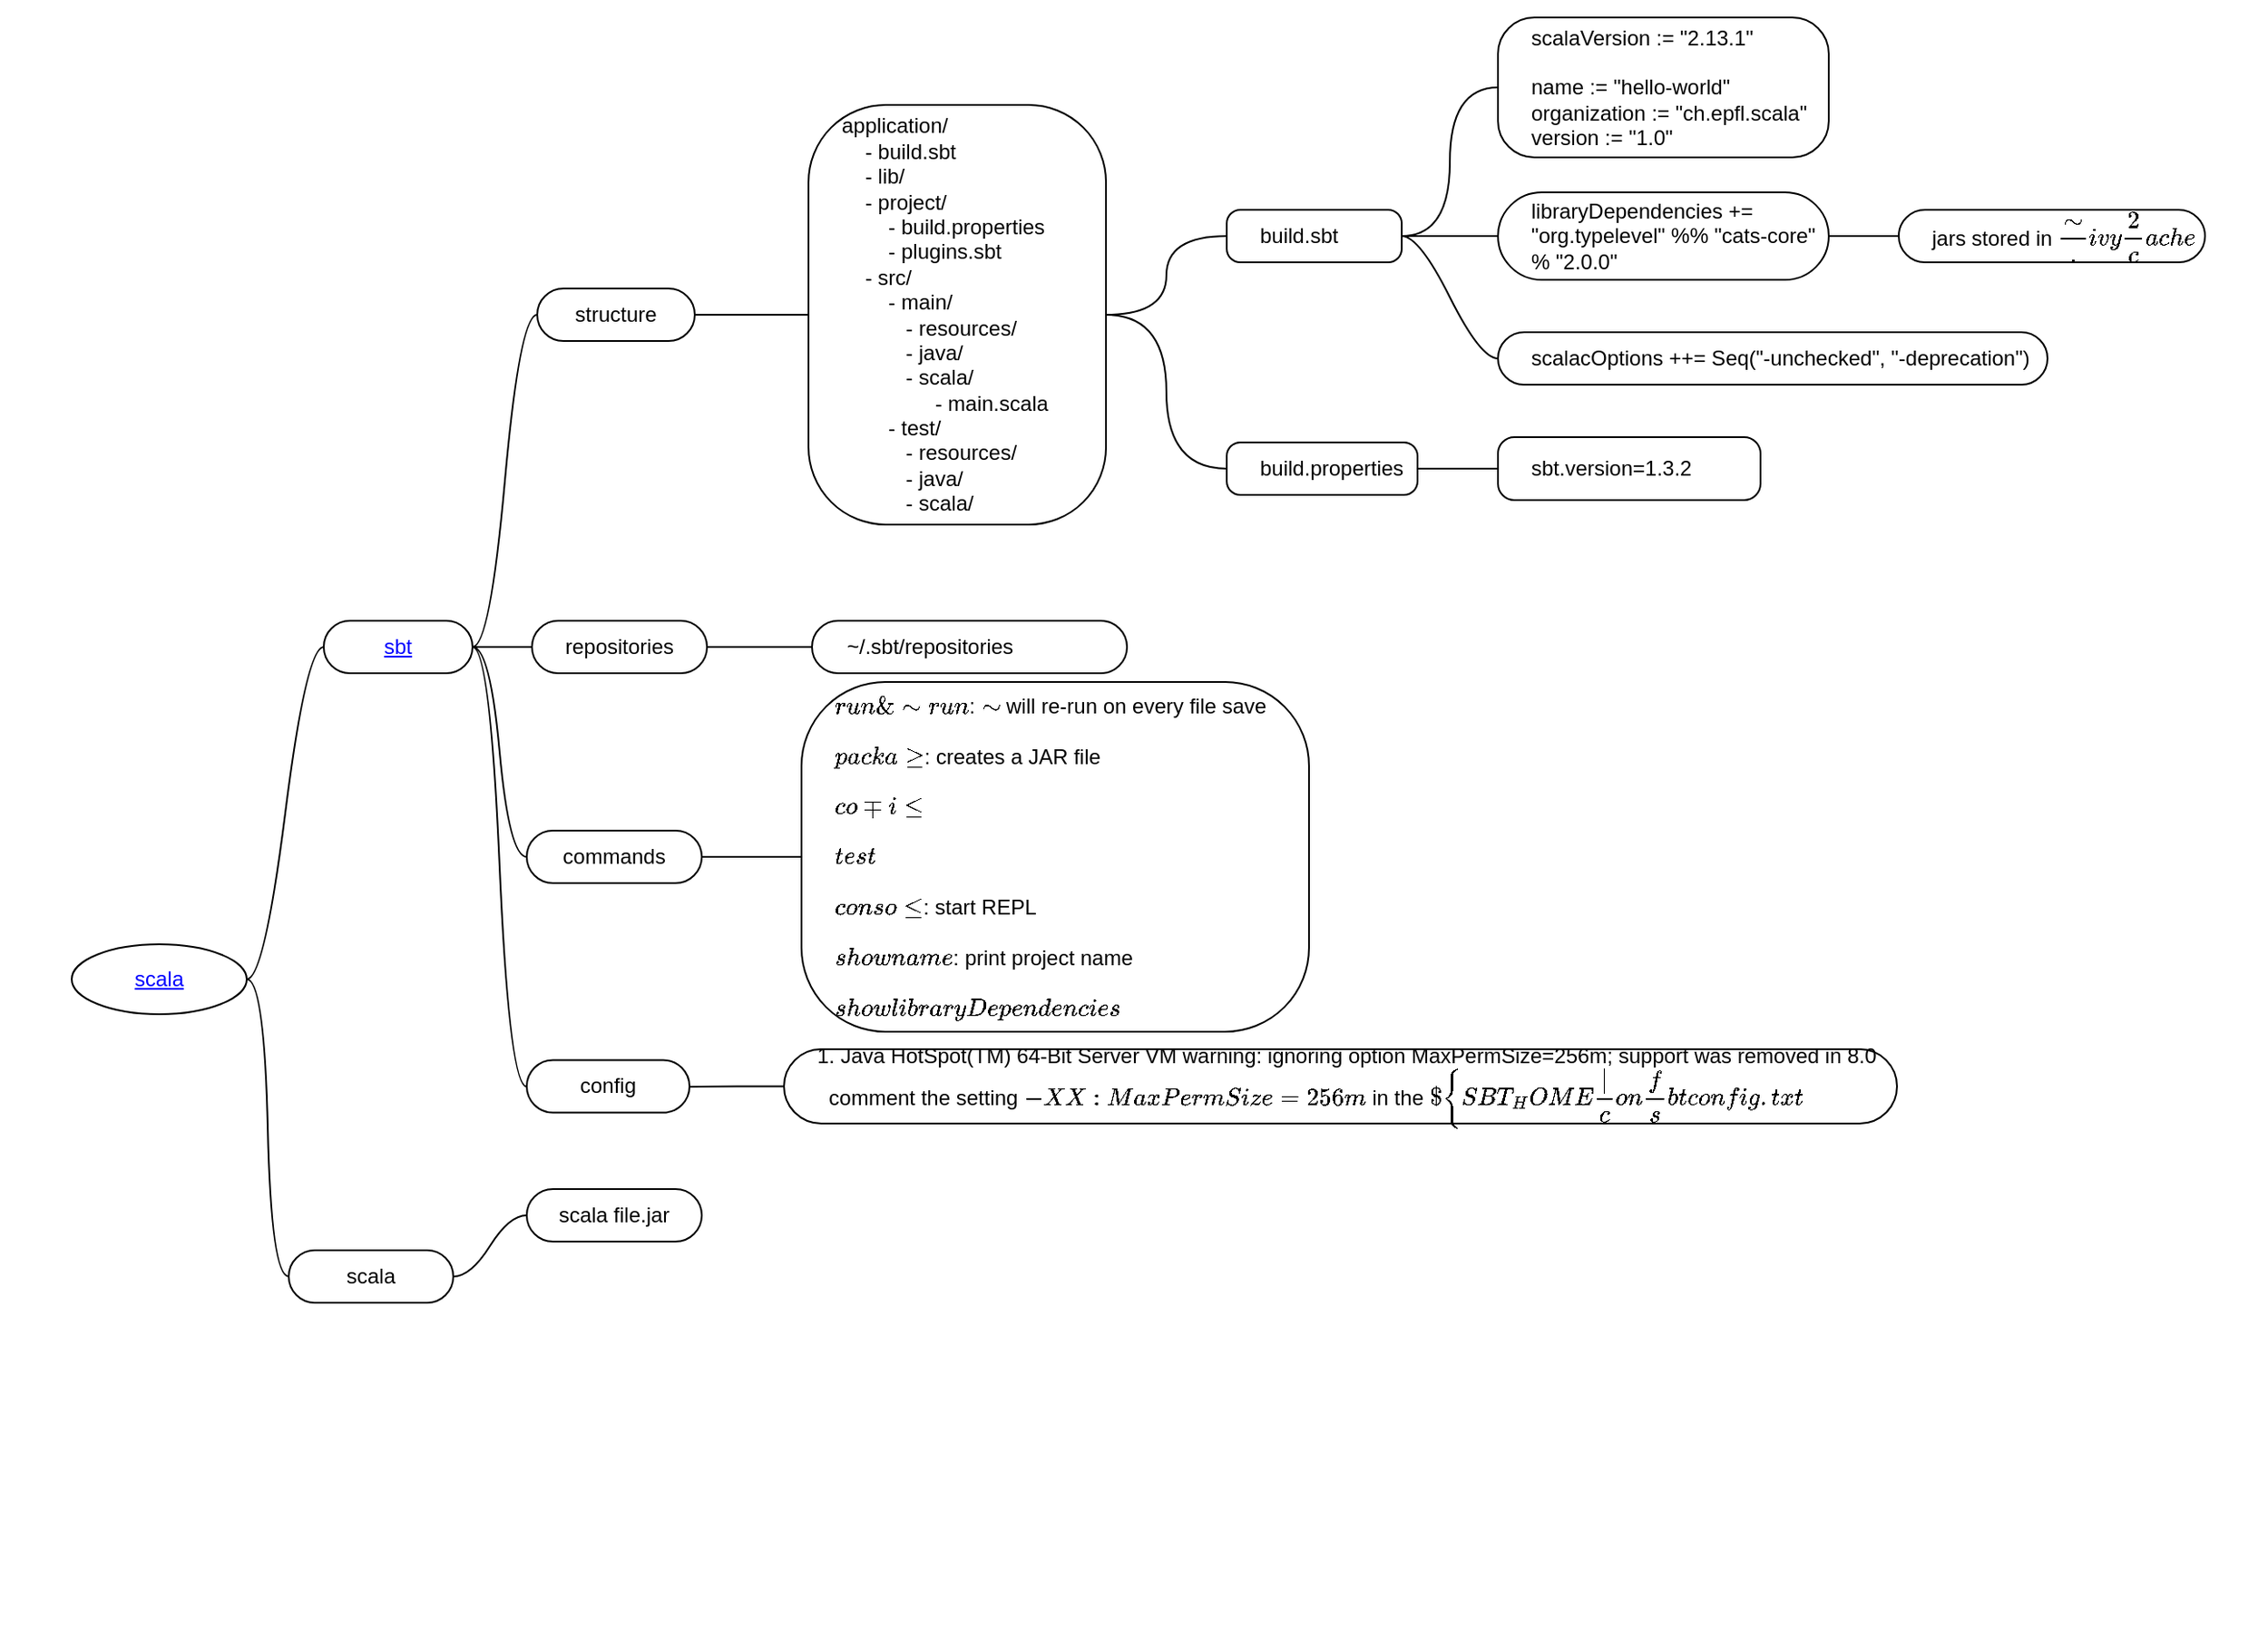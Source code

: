 <mxfile version="12.9.3" type="device" pages="3"><diagram id="EWGYTc7bqy6GZGGbjvN2" name="scala"><mxGraphModel dx="852" dy="3795" grid="1" gridSize="10" guides="1" tooltips="1" connect="1" arrows="1" fold="1" page="1" pageScale="1" pageWidth="2339" pageHeight="3300" math="0" shadow="0"><root><mxCell id="0"/><mxCell id="1" parent="0"/><mxCell id="EoFhbo3bPFA1JX9zwTyj-1" value="" style="swimlane;html=1;startSize=20;horizontal=1;containerType=tree;fillColor=none;strokeColor=none;spacingLeft=15;snapToPoint=1;fixDash=0;backgroundOutline=0;rounded=1;align=left;verticalAlign=middle;" parent="1" vertex="1"><mxGeometry x="40" y="-200" width="1295" height="930" as="geometry"><mxRectangle x="30" y="-120" width="50" height="40" as="alternateBounds"/></mxGeometry></mxCell><UserObject label="scala" link="https://www.scala-lang.org/" id="EoFhbo3bPFA1JX9zwTyj-6"><mxCell style="ellipse;whiteSpace=wrap;html=1;align=center;container=1;recursiveResize=0;treeFolding=1;treeMoving=1;snapToPoint=1;fixDash=0;backgroundOutline=0;fontStyle=4;fontColor=#0000FF;" parent="EoFhbo3bPFA1JX9zwTyj-1" vertex="1"><mxGeometry x="41" y="540" width="100" height="40" as="geometry"/></mxCell></UserObject><mxCell id="EoFhbo3bPFA1JX9zwTyj-15" value="" style="edgeStyle=entityRelationEdgeStyle;startArrow=none;endArrow=none;segment=10;curved=1;snapToPoint=1;fixDash=0;backgroundOutline=0;exitX=1;exitY=0.5;exitDx=0;exitDy=0;" parent="EoFhbo3bPFA1JX9zwTyj-1" source="EoFhbo3bPFA1JX9zwTyj-6" target="EoFhbo3bPFA1JX9zwTyj-16" edge="1"><mxGeometry relative="1" as="geometry"><mxPoint x="121" y="570" as="sourcePoint"/></mxGeometry></mxCell><UserObject label="sbt" link="https://www.scala-sbt.org/1.x/docs/" id="EoFhbo3bPFA1JX9zwTyj-16"><mxCell style="whiteSpace=wrap;html=1;rounded=1;arcSize=50;align=center;verticalAlign=middle;container=1;recursiveResize=0;strokeWidth=1;autosize=1;spacing=4;treeFolding=1;treeMoving=1;snapToPoint=1;fixDash=0;backgroundOutline=0;fontStyle=4;fontColor=#0000FF;" parent="EoFhbo3bPFA1JX9zwTyj-1" vertex="1"><mxGeometry x="185" y="355" width="85" height="30" as="geometry"/></mxCell></UserObject><mxCell id="HXkj4zqK0N98TBbHZSJ0-14" value="" style="edgeStyle=entityRelationEdgeStyle;startArrow=none;endArrow=none;segment=10;curved=1;snapToPoint=1;fixDash=0;backgroundOutline=0;" parent="EoFhbo3bPFA1JX9zwTyj-1" source="EoFhbo3bPFA1JX9zwTyj-16" target="HXkj4zqK0N98TBbHZSJ0-15" edge="1"><mxGeometry relative="1" as="geometry"><mxPoint x="334" y="310" as="sourcePoint"/></mxGeometry></mxCell><mxCell id="HXkj4zqK0N98TBbHZSJ0-15" value="repositories" style="whiteSpace=wrap;html=1;rounded=1;arcSize=50;align=center;verticalAlign=middle;container=1;recursiveResize=0;strokeWidth=1;autosize=1;spacing=4;treeFolding=1;treeMoving=1;snapToPoint=1;fixDash=0;backgroundOutline=0;" parent="EoFhbo3bPFA1JX9zwTyj-1" vertex="1"><mxGeometry x="304" y="355" width="100" height="30" as="geometry"/></mxCell><mxCell id="HXkj4zqK0N98TBbHZSJ0-16" value="" style="edgeStyle=entityRelationEdgeStyle;startArrow=none;endArrow=none;segment=10;curved=1;snapToPoint=1;fixDash=0;backgroundOutline=0;" parent="EoFhbo3bPFA1JX9zwTyj-1" source="HXkj4zqK0N98TBbHZSJ0-15" target="HXkj4zqK0N98TBbHZSJ0-17" edge="1"><mxGeometry relative="1" as="geometry"><mxPoint x="334" y="330" as="sourcePoint"/></mxGeometry></mxCell><mxCell id="HXkj4zqK0N98TBbHZSJ0-17" value="~/.sbt/repositories" style="whiteSpace=wrap;html=1;rounded=1;arcSize=50;align=left;verticalAlign=middle;container=1;recursiveResize=0;strokeWidth=1;autosize=1;spacing=4;treeFolding=1;treeMoving=1;spacingLeft=16;snapToPoint=1;fixDash=0;backgroundOutline=0;" parent="EoFhbo3bPFA1JX9zwTyj-1" vertex="1"><mxGeometry x="464" y="355" width="180" height="30" as="geometry"/></mxCell><mxCell id="HXkj4zqK0N98TBbHZSJ0-22" value="" style="edgeStyle=entityRelationEdgeStyle;startArrow=none;endArrow=none;segment=10;curved=1;snapToPoint=1;fixDash=0;backgroundOutline=0;exitX=1;exitY=0.5;exitDx=0;exitDy=0;" parent="EoFhbo3bPFA1JX9zwTyj-1" source="EoFhbo3bPFA1JX9zwTyj-6" target="HXkj4zqK0N98TBbHZSJ0-23" edge="1"><mxGeometry relative="1" as="geometry"><mxPoint x="131" y="565" as="sourcePoint"/></mxGeometry></mxCell><mxCell id="HXkj4zqK0N98TBbHZSJ0-23" value="scala" style="whiteSpace=wrap;html=1;rounded=1;arcSize=50;align=center;verticalAlign=middle;container=1;recursiveResize=0;strokeWidth=1;autosize=1;spacing=4;treeFolding=1;treeMoving=1;snapToPoint=1;fixDash=0;backgroundOutline=0;" parent="EoFhbo3bPFA1JX9zwTyj-1" vertex="1"><mxGeometry x="165" y="715" width="94" height="30" as="geometry"/></mxCell><mxCell id="HXkj4zqK0N98TBbHZSJ0-25" value="" style="edgeStyle=entityRelationEdgeStyle;startArrow=none;endArrow=none;segment=10;curved=1;snapToPoint=1;fixDash=0;backgroundOutline=0;" parent="EoFhbo3bPFA1JX9zwTyj-1" source="HXkj4zqK0N98TBbHZSJ0-23" target="HXkj4zqK0N98TBbHZSJ0-26" edge="1"><mxGeometry relative="1" as="geometry"><mxPoint x="145" y="515" as="sourcePoint"/></mxGeometry></mxCell><mxCell id="HXkj4zqK0N98TBbHZSJ0-26" value="scala file.jar" style="whiteSpace=wrap;html=1;rounded=1;arcSize=50;align=center;verticalAlign=middle;container=1;recursiveResize=0;strokeWidth=1;autosize=1;spacing=4;treeFolding=1;treeMoving=1;snapToPoint=1;fixDash=0;backgroundOutline=0;" parent="EoFhbo3bPFA1JX9zwTyj-1" vertex="1"><mxGeometry x="301" y="680" width="100" height="30" as="geometry"/></mxCell><mxCell id="HXkj4zqK0N98TBbHZSJ0-43" value="structure" style="whiteSpace=wrap;html=1;rounded=1;arcSize=50;align=center;verticalAlign=middle;container=1;recursiveResize=0;strokeWidth=1;autosize=1;spacing=4;treeFolding=1;treeMoving=1;snapToPoint=1;fixDash=0;backgroundOutline=0;" parent="EoFhbo3bPFA1JX9zwTyj-1" vertex="1"><mxGeometry x="307" y="165" width="90" height="30" as="geometry"/></mxCell><mxCell id="HXkj4zqK0N98TBbHZSJ0-42" value="" style="edgeStyle=entityRelationEdgeStyle;startArrow=none;endArrow=none;segment=10;curved=1;snapToPoint=1;fixDash=0;backgroundOutline=0;" parent="EoFhbo3bPFA1JX9zwTyj-1" source="EoFhbo3bPFA1JX9zwTyj-16" target="HXkj4zqK0N98TBbHZSJ0-43" edge="1"><mxGeometry relative="1" as="geometry"><mxPoint x="300" y="35" as="sourcePoint"/></mxGeometry></mxCell><mxCell id="HXkj4zqK0N98TBbHZSJ0-44" value="application/&lt;br&gt;&amp;nbsp; &amp;nbsp; - build.sbt&lt;br&gt;&amp;nbsp; &amp;nbsp; - lib/&lt;br&gt;&amp;nbsp; &amp;nbsp; - project/&lt;br&gt;&amp;nbsp; &amp;nbsp; &amp;nbsp; &amp;nbsp; - build.properties&lt;br&gt;&amp;nbsp; &amp;nbsp; &amp;nbsp; &amp;nbsp; - plugins.sbt&lt;br&gt;&amp;nbsp; &amp;nbsp; - src/&lt;br&gt;&amp;nbsp; &amp;nbsp; &amp;nbsp; &amp;nbsp; - main/&lt;br&gt;&amp;nbsp; &amp;nbsp; &amp;nbsp; &amp;nbsp; &amp;nbsp; &amp;nbsp;- resources/&lt;br&gt;&amp;nbsp; &amp;nbsp; &amp;nbsp; &amp;nbsp; &amp;nbsp; &amp;nbsp;- java/&lt;br&gt;&amp;nbsp; &amp;nbsp; &amp;nbsp; &amp;nbsp; &amp;nbsp; &amp;nbsp;- scala/&lt;br&gt;&amp;nbsp; &amp;nbsp; &amp;nbsp; &amp;nbsp; &amp;nbsp; &amp;nbsp; &amp;nbsp; &amp;nbsp; - main.scala&lt;br&gt;&amp;nbsp; &amp;nbsp; &amp;nbsp; &amp;nbsp; - test/&lt;br&gt;&amp;nbsp; &amp;nbsp; &amp;nbsp; &amp;nbsp; &amp;nbsp; &amp;nbsp;- resources/&lt;br&gt;&amp;nbsp; &amp;nbsp; &amp;nbsp; &amp;nbsp; &amp;nbsp; &amp;nbsp;- java/&lt;br&gt;&amp;nbsp; &amp;nbsp; &amp;nbsp; &amp;nbsp; &amp;nbsp; &amp;nbsp;- scala/" style="whiteSpace=wrap;html=1;rounded=1;arcSize=26;align=left;verticalAlign=middle;container=1;recursiveResize=0;strokeWidth=1;autosize=1;spacing=4;treeFolding=1;treeMoving=1;snapToPoint=1;fixDash=0;backgroundOutline=0;spacingLeft=15;glass=0;comic=0;shadow=0;" parent="EoFhbo3bPFA1JX9zwTyj-1" vertex="1"><mxGeometry x="462" y="60" width="170" height="240" as="geometry"/></mxCell><mxCell id="HXkj4zqK0N98TBbHZSJ0-45" value="" style="edgeStyle=orthogonalEdgeStyle;rounded=0;orthogonalLoop=1;jettySize=auto;html=1;endArrow=none;endFill=0;" parent="EoFhbo3bPFA1JX9zwTyj-1" source="HXkj4zqK0N98TBbHZSJ0-43" target="HXkj4zqK0N98TBbHZSJ0-44" edge="1"><mxGeometry relative="1" as="geometry"/></mxCell><mxCell id="HXkj4zqK0N98TBbHZSJ0-48" value="" style="edgeStyle=entityRelationEdgeStyle;startArrow=none;endArrow=none;segment=10;curved=1;snapToPoint=1;fixDash=0;backgroundOutline=0;" parent="EoFhbo3bPFA1JX9zwTyj-1" source="EoFhbo3bPFA1JX9zwTyj-16" target="HXkj4zqK0N98TBbHZSJ0-49" edge="1"><mxGeometry relative="1" as="geometry"><mxPoint x="303" y="145" as="sourcePoint"/></mxGeometry></mxCell><UserObject label="commands" id="HXkj4zqK0N98TBbHZSJ0-49"><mxCell style="whiteSpace=wrap;html=1;rounded=1;arcSize=50;align=center;verticalAlign=middle;container=1;recursiveResize=0;strokeWidth=1;autosize=1;spacing=4;treeFolding=1;treeMoving=1;snapToPoint=1;fixDash=0;backgroundOutline=0;" parent="EoFhbo3bPFA1JX9zwTyj-1" vertex="1"><mxGeometry x="301" y="475" width="100" height="30" as="geometry"/></mxCell></UserObject><mxCell id="HXkj4zqK0N98TBbHZSJ0-50" value="" style="edgeStyle=entityRelationEdgeStyle;startArrow=none;endArrow=none;segment=10;curved=1;snapToPoint=1;fixDash=0;backgroundOutline=0;" parent="EoFhbo3bPFA1JX9zwTyj-1" source="HXkj4zqK0N98TBbHZSJ0-49" target="HXkj4zqK0N98TBbHZSJ0-51" edge="1"><mxGeometry relative="1" as="geometry"><mxPoint x="294" y="190" as="sourcePoint"/></mxGeometry></mxCell><UserObject label="`run &amp;amp; ~run`: `~` will re-run on every file save&lt;br&gt;&lt;br&gt;`package`: creates a JAR file&lt;br&gt;&lt;br&gt;`compile`&lt;br&gt;&lt;br&gt;`test`&lt;br&gt;&lt;br&gt;`console`: start REPL&lt;br&gt;&lt;br&gt;`show name`: print project name&lt;br&gt;&lt;br&gt;`show libraryDependencies`" id="HXkj4zqK0N98TBbHZSJ0-51"><mxCell style="whiteSpace=wrap;html=1;rounded=1;arcSize=24;align=left;verticalAlign=middle;container=1;recursiveResize=0;strokeWidth=1;autosize=1;spacing=4;treeFolding=1;treeMoving=1;snapToPoint=1;fixDash=0;backgroundOutline=0;spacingLeft=15;" parent="EoFhbo3bPFA1JX9zwTyj-1" vertex="1"><mxGeometry x="458" y="390" width="290" height="200" as="geometry"/></mxCell></UserObject><mxCell id="HXkj4zqK0N98TBbHZSJ0-52" value="" style="edgeStyle=entityRelationEdgeStyle;startArrow=none;endArrow=none;segment=10;curved=1;snapToPoint=1;fixDash=0;backgroundOutline=0;" parent="EoFhbo3bPFA1JX9zwTyj-1" source="EoFhbo3bPFA1JX9zwTyj-16" target="HXkj4zqK0N98TBbHZSJ0-53" edge="1"><mxGeometry relative="1" as="geometry"><mxPoint x="294" y="190" as="sourcePoint"/></mxGeometry></mxCell><mxCell id="HXkj4zqK0N98TBbHZSJ0-53" value="config" style="whiteSpace=wrap;html=1;rounded=1;arcSize=50;align=center;verticalAlign=middle;container=1;recursiveResize=0;strokeWidth=1;autosize=1;spacing=4;treeFolding=1;treeMoving=1;snapToPoint=1;fixDash=0;backgroundOutline=0;" parent="EoFhbo3bPFA1JX9zwTyj-1" vertex="1"><mxGeometry x="301" y="606.25" width="93" height="30" as="geometry"/></mxCell><mxCell id="HXkj4zqK0N98TBbHZSJ0-54" value="" style="edgeStyle=entityRelationEdgeStyle;startArrow=none;endArrow=none;segment=10;curved=1;snapToPoint=1;fixDash=0;backgroundOutline=0;entryX=0;entryY=0.5;entryDx=0;entryDy=0;" parent="EoFhbo3bPFA1JX9zwTyj-1" source="HXkj4zqK0N98TBbHZSJ0-53" target="HXkj4zqK0N98TBbHZSJ0-55" edge="1"><mxGeometry relative="1" as="geometry"><mxPoint x="294" y="190" as="sourcePoint"/><mxPoint x="464" y="640" as="targetPoint"/></mxGeometry></mxCell><mxCell id="HXkj4zqK0N98TBbHZSJ0-55" value="1. Java HotSpot(TM) 64-Bit Server VM warning: ignoring option MaxPermSize=256m; support was removed in 8.0&lt;br&gt;&amp;nbsp; comment the setting `-XX:MaxPermSize=256m` in the `${SBT_HOME|/conf/sbtconfig.txt`" style="whiteSpace=wrap;html=1;rounded=1;arcSize=50;align=left;verticalAlign=middle;container=1;recursiveResize=0;strokeWidth=1;autosize=1;spacing=4;treeFolding=1;treeMoving=1;snapToPoint=1;fixDash=0;backgroundOutline=0;spacingLeft=15;" parent="EoFhbo3bPFA1JX9zwTyj-1" vertex="1"><mxGeometry x="448" y="600" width="636" height="42.5" as="geometry"/></mxCell><mxCell id="HXkj4zqK0N98TBbHZSJ0-67" value="" style="edgeStyle=orthogonalEdgeStyle;rounded=0;orthogonalLoop=1;jettySize=auto;html=1;endArrow=none;endFill=0;curved=1;" parent="EoFhbo3bPFA1JX9zwTyj-1" source="HXkj4zqK0N98TBbHZSJ0-44" target="HXkj4zqK0N98TBbHZSJ0-68" edge="1"><mxGeometry relative="1" as="geometry"><mxPoint x="431" y="-45" as="sourcePoint"/></mxGeometry></mxCell><mxCell id="HXkj4zqK0N98TBbHZSJ0-68" value="build.properties" style="whiteSpace=wrap;html=1;rounded=1;arcSize=26;align=left;verticalAlign=middle;container=1;recursiveResize=0;strokeWidth=1;autosize=1;spacing=4;treeFolding=1;treeMoving=1;snapToPoint=1;fixDash=0;backgroundOutline=0;spacingLeft=15;glass=0;comic=0;shadow=0;" parent="EoFhbo3bPFA1JX9zwTyj-1" vertex="1"><mxGeometry x="701" y="253" width="109" height="30" as="geometry"/></mxCell><mxCell id="HXkj4zqK0N98TBbHZSJ0-69" value="" style="edgeStyle=orthogonalEdgeStyle;rounded=0;orthogonalLoop=1;jettySize=auto;html=1;endArrow=none;endFill=0;" parent="EoFhbo3bPFA1JX9zwTyj-1" source="HXkj4zqK0N98TBbHZSJ0-68" target="HXkj4zqK0N98TBbHZSJ0-70" edge="1"><mxGeometry relative="1" as="geometry"><mxPoint x="663" y="-45" as="sourcePoint"/></mxGeometry></mxCell><mxCell id="HXkj4zqK0N98TBbHZSJ0-70" value="sbt.version=1.3.2" style="whiteSpace=wrap;html=1;rounded=1;arcSize=26;align=left;verticalAlign=middle;container=1;recursiveResize=0;strokeWidth=1;autosize=1;spacing=4;treeFolding=1;treeMoving=1;snapToPoint=1;fixDash=0;backgroundOutline=0;spacingLeft=15;glass=0;comic=0;shadow=0;" parent="EoFhbo3bPFA1JX9zwTyj-1" vertex="1"><mxGeometry x="856" y="250" width="150" height="36" as="geometry"/></mxCell><mxCell id="HXkj4zqK0N98TBbHZSJ0-75" value="" style="edgeStyle=orthogonalEdgeStyle;rounded=0;orthogonalLoop=1;jettySize=auto;html=1;endArrow=none;endFill=0;curved=1;" parent="EoFhbo3bPFA1JX9zwTyj-1" source="HXkj4zqK0N98TBbHZSJ0-44" target="HXkj4zqK0N98TBbHZSJ0-76" edge="1"><mxGeometry relative="1" as="geometry"><mxPoint x="663" y="-45" as="sourcePoint"/></mxGeometry></mxCell><mxCell id="HXkj4zqK0N98TBbHZSJ0-76" value="&lt;span style=&quot;text-align: center&quot;&gt;build.sbt&lt;/span&gt;" style="whiteSpace=wrap;html=1;rounded=1;arcSize=26;align=left;verticalAlign=middle;container=1;recursiveResize=0;strokeWidth=1;autosize=1;spacing=4;treeFolding=1;treeMoving=1;snapToPoint=1;fixDash=0;backgroundOutline=0;spacingLeft=15;glass=0;comic=0;shadow=0;" parent="EoFhbo3bPFA1JX9zwTyj-1" vertex="1"><mxGeometry x="701" y="120" width="100" height="30" as="geometry"/></mxCell><UserObject label="libraryDependencies += &quot;org.typelevel&quot; %% &quot;cats-core&quot; % &quot;2.0.0&quot;" link="https://index.scala-lang.org" id="HXkj4zqK0N98TBbHZSJ0-81"><mxCell style="whiteSpace=wrap;html=1;rounded=1;arcSize=50;align=left;verticalAlign=middle;container=1;recursiveResize=0;strokeWidth=1;autosize=1;spacing=4;treeFolding=1;treeMoving=1;spacingLeft=15;snapToPoint=1;fixDash=0;backgroundOutline=0;collapsible=1;overflow=visible;" parent="EoFhbo3bPFA1JX9zwTyj-1" vertex="1" collapsed="1"><mxGeometry x="856" y="110" width="189" height="50" as="geometry"/></mxCell></UserObject><mxCell id="HXkj4zqK0N98TBbHZSJ0-82" value="" style="edgeStyle=entityRelationEdgeStyle;startArrow=none;endArrow=none;segment=10;curved=1;snapToPoint=1;fixDash=0;backgroundOutline=0;exitX=1;exitY=0.5;exitDx=0;exitDy=0;" parent="EoFhbo3bPFA1JX9zwTyj-1" source="HXkj4zqK0N98TBbHZSJ0-76" target="HXkj4zqK0N98TBbHZSJ0-81" edge="1"><mxGeometry relative="1" as="geometry"><mxPoint x="751" y="310" as="sourcePoint"/><mxPoint x="470" y="410" as="targetPoint"/></mxGeometry></mxCell><mxCell id="HXkj4zqK0N98TBbHZSJ0-85" value="" style="edgeStyle=orthogonalEdgeStyle;rounded=0;orthogonalLoop=1;jettySize=auto;html=1;endArrow=none;endFill=0;curved=1;entryX=0;entryY=0.5;entryDx=0;entryDy=0;" parent="EoFhbo3bPFA1JX9zwTyj-1" source="HXkj4zqK0N98TBbHZSJ0-76" target="HXkj4zqK0N98TBbHZSJ0-86" edge="1"><mxGeometry relative="1" as="geometry"><mxPoint x="661" y="10" as="sourcePoint"/></mxGeometry></mxCell><mxCell id="HXkj4zqK0N98TBbHZSJ0-86" value="scalaVersion := &quot;2.13.1&quot;&lt;br&gt;&lt;br&gt;name := &quot;hello-world&quot;&lt;br&gt;organization := &quot;ch.epfl.scala&quot;&lt;br&gt;version := &quot;1.0&quot;" style="whiteSpace=wrap;html=1;rounded=1;arcSize=26;align=left;verticalAlign=middle;container=1;recursiveResize=0;strokeWidth=1;autosize=1;spacing=4;treeFolding=1;treeMoving=1;snapToPoint=1;fixDash=0;backgroundOutline=0;spacingLeft=15;glass=0;comic=0;shadow=0;" parent="EoFhbo3bPFA1JX9zwTyj-1" vertex="1"><mxGeometry x="856" y="10" width="189" height="80" as="geometry"/></mxCell><mxCell id="HXkj4zqK0N98TBbHZSJ0-89" value="" style="edgeStyle=entityRelationEdgeStyle;startArrow=none;endArrow=none;segment=10;curved=1;snapToPoint=1;fixDash=0;backgroundOutline=0;exitX=1;exitY=0.5;exitDx=0;exitDy=0;" parent="EoFhbo3bPFA1JX9zwTyj-1" source="HXkj4zqK0N98TBbHZSJ0-76" target="HXkj4zqK0N98TBbHZSJ0-90" edge="1"><mxGeometry relative="1" as="geometry"><mxPoint x="841" y="-95" as="sourcePoint"/><mxPoint x="470" y="410" as="targetPoint"/></mxGeometry></mxCell><UserObject label="scalacOptions ++= Seq(&quot;-unchecked&quot;, &quot;-deprecation&quot;)" link="https://index.scala-lang.org" id="HXkj4zqK0N98TBbHZSJ0-90"><mxCell style="whiteSpace=wrap;html=1;rounded=1;arcSize=50;align=left;verticalAlign=middle;container=1;recursiveResize=0;strokeWidth=1;autosize=1;spacing=4;treeFolding=1;treeMoving=1;spacingLeft=15;snapToPoint=1;fixDash=0;backgroundOutline=0;collapsible=1;overflow=visible;" parent="EoFhbo3bPFA1JX9zwTyj-1" vertex="1" collapsed="1"><mxGeometry x="856" y="190" width="314" height="30" as="geometry"/></mxCell></UserObject><mxCell id="HXkj4zqK0N98TBbHZSJ0-91" value="" style="edgeStyle=entityRelationEdgeStyle;startArrow=none;endArrow=none;segment=10;curved=1;snapToPoint=1;fixDash=0;backgroundOutline=0;exitX=1;exitY=0.5;exitDx=0;exitDy=0;" parent="EoFhbo3bPFA1JX9zwTyj-1" source="HXkj4zqK0N98TBbHZSJ0-81" target="HXkj4zqK0N98TBbHZSJ0-92" edge="1"><mxGeometry relative="1" as="geometry"><mxPoint x="841" y="-65" as="sourcePoint"/><mxPoint x="470" y="410" as="targetPoint"/></mxGeometry></mxCell><UserObject label="jars stored in `~/.ivy2/cache`" link="https://index.scala-lang.org" id="HXkj4zqK0N98TBbHZSJ0-92"><mxCell style="whiteSpace=wrap;html=1;rounded=1;arcSize=50;align=left;verticalAlign=middle;container=1;recursiveResize=0;strokeWidth=1;autosize=1;spacing=4;treeFolding=1;treeMoving=1;spacingLeft=15;snapToPoint=1;fixDash=0;backgroundOutline=0;collapsible=1;overflow=visible;" parent="EoFhbo3bPFA1JX9zwTyj-1" vertex="1" collapsed="1"><mxGeometry x="1085" y="120" width="175" height="30" as="geometry"/></mxCell></UserObject></root></mxGraphModel></diagram><diagram id="FLPFpf0fDZkSOcCbkyvu" name="cluster"><mxGraphModel dx="852" dy="495" grid="1" gridSize="10" guides="1" tooltips="1" connect="1" arrows="1" fold="1" page="1" pageScale="1" pageWidth="2339" pageHeight="3300" math="0" shadow="0"><root><mxCell id="Sro-y_ONTGwIrrQq8ra5-0"/><mxCell id="Sro-y_ONTGwIrrQq8ra5-1" parent="Sro-y_ONTGwIrrQq8ra5-0"/><mxCell id="Sro-y_ONTGwIrrQq8ra5-2" value="D" style="swimlane;html=1;startSize=20;horizontal=1;containerType=tree;rounded=1;shadow=0;glass=0;comic=0;fillColor=none;align=left;strokeColor=none;" parent="Sro-y_ONTGwIrrQq8ra5-1" vertex="1"><mxGeometry x="50" y="100" width="1020" height="460" as="geometry"/></mxCell><mxCell id="Sro-y_ONTGwIrrQq8ra5-3" value="" style="edgeStyle=entityRelationEdgeStyle;startArrow=none;endArrow=none;segment=10;curved=1;" parent="Sro-y_ONTGwIrrQq8ra5-2" source="Sro-y_ONTGwIrrQq8ra5-7" target="Sro-y_ONTGwIrrQq8ra5-8" edge="1"><mxGeometry relative="1" as="geometry"/></mxCell><mxCell id="Sro-y_ONTGwIrrQq8ra5-7" value="cluster" style="ellipse;whiteSpace=wrap;html=1;align=center;container=1;recursiveResize=0;treeFolding=1;treeMoving=1;" parent="Sro-y_ONTGwIrrQq8ra5-2" vertex="1"><mxGeometry x="50" y="160" width="100" height="40" as="geometry"/></mxCell><mxCell id="Sro-y_ONTGwIrrQq8ra5-8" value="hadoop" style="whiteSpace=wrap;html=1;rounded=1;arcSize=50;align=center;verticalAlign=middle;container=1;recursiveResize=0;strokeWidth=1;autosize=1;spacing=4;treeFolding=1;treeMoving=1;" parent="Sro-y_ONTGwIrrQq8ra5-2" vertex="1"><mxGeometry x="170" y="110" width="80" height="30" as="geometry"/></mxCell><mxCell id="Sro-y_ONTGwIrrQq8ra5-21" value="" style="edgeStyle=entityRelationEdgeStyle;startArrow=none;endArrow=none;segment=10;curved=1;exitX=1;exitY=0.5;exitDx=0;exitDy=0;" parent="Sro-y_ONTGwIrrQq8ra5-2" source="Sro-y_ONTGwIrrQq8ra5-7" target="Sro-y_ONTGwIrrQq8ra5-22" edge="1"><mxGeometry relative="1" as="geometry"><mxPoint x="140" y="175" as="sourcePoint"/></mxGeometry></mxCell><mxCell id="Sro-y_ONTGwIrrQq8ra5-22" value="spark" style="whiteSpace=wrap;html=1;rounded=1;arcSize=50;align=center;verticalAlign=middle;container=1;recursiveResize=0;strokeWidth=1;autosize=1;spacing=4;treeFolding=1;treeMoving=1;" parent="Sro-y_ONTGwIrrQq8ra5-2" vertex="1"><mxGeometry x="170" y="275" width="80" height="30" as="geometry"/></mxCell><mxCell id="Sro-y_ONTGwIrrQq8ra5-23" value="" style="edgeStyle=entityRelationEdgeStyle;startArrow=none;endArrow=none;segment=10;curved=1;" parent="Sro-y_ONTGwIrrQq8ra5-2" source="Sro-y_ONTGwIrrQq8ra5-22" target="Sro-y_ONTGwIrrQq8ra5-46" edge="1"><mxGeometry relative="1" as="geometry"><mxPoint x="150" y="245" as="sourcePoint"/></mxGeometry></mxCell><mxCell id="Sro-y_ONTGwIrrQq8ra5-24" value="$SPARK_HOME/sbin/start-all.sh&lt;br&gt;$SPARK_HOME/sbin/stop-all.sh" style="whiteSpace=wrap;html=1;rounded=1;arcSize=50;align=left;verticalAlign=middle;container=1;recursiveResize=0;strokeWidth=1;autosize=1;spacing=4;treeFolding=1;treeMoving=1;spacingLeft=15;" parent="Sro-y_ONTGwIrrQq8ra5-2" vertex="1"><mxGeometry x="480" y="270" width="230" height="40" as="geometry"/></mxCell><mxCell id="Sro-y_ONTGwIrrQq8ra5-25" value="" style="edgeStyle=entityRelationEdgeStyle;startArrow=none;endArrow=none;segment=10;curved=1;" parent="Sro-y_ONTGwIrrQq8ra5-2" source="Sro-y_ONTGwIrrQq8ra5-7" target="Sro-y_ONTGwIrrQq8ra5-26" edge="1"><mxGeometry relative="1" as="geometry"><mxPoint x="150" y="170" as="sourcePoint"/></mxGeometry></mxCell><mxCell id="Sro-y_ONTGwIrrQq8ra5-26" value="java" style="whiteSpace=wrap;html=1;rounded=1;arcSize=50;align=center;verticalAlign=middle;container=1;recursiveResize=0;strokeWidth=1;autosize=1;spacing=4;treeFolding=1;treeMoving=1;" parent="Sro-y_ONTGwIrrQq8ra5-2" vertex="1"><mxGeometry x="170" y="20" width="80" height="30" as="geometry"/></mxCell><mxCell id="Sro-y_ONTGwIrrQq8ra5-31" value="" style="edgeStyle=entityRelationEdgeStyle;startArrow=none;endArrow=none;segment=10;curved=1;" parent="Sro-y_ONTGwIrrQq8ra5-2" source="Sro-y_ONTGwIrrQq8ra5-26" target="Sro-y_ONTGwIrrQq8ra5-32" edge="1"><mxGeometry relative="1" as="geometry"><mxPoint x="150" y="200" as="sourcePoint"/></mxGeometry></mxCell><mxCell id="Sro-y_ONTGwIrrQq8ra5-32" value="&lt;span style=&quot;background-color: rgb(255 , 255 , 255)&quot;&gt;JAVA_HOME&lt;br&gt;&lt;/span&gt;" style="whiteSpace=wrap;html=1;rounded=1;arcSize=50;align=left;verticalAlign=middle;container=1;recursiveResize=0;strokeWidth=1;autosize=1;spacing=4;treeFolding=1;treeMoving=1;spacingLeft=15;" parent="Sro-y_ONTGwIrrQq8ra5-2" vertex="1"><mxGeometry x="270" y="20" width="190" height="30" as="geometry"/></mxCell><mxCell id="Sro-y_ONTGwIrrQq8ra5-41" value="" style="edgeStyle=entityRelationEdgeStyle;startArrow=none;endArrow=none;segment=10;curved=1;" parent="Sro-y_ONTGwIrrQq8ra5-2" source="Sro-y_ONTGwIrrQq8ra5-8" target="Sro-y_ONTGwIrrQq8ra5-44" edge="1"><mxGeometry relative="1" as="geometry"><mxPoint x="150" y="200" as="sourcePoint"/></mxGeometry></mxCell><mxCell id="Sro-y_ONTGwIrrQq8ra5-42" value="&lt;span style=&quot;font-size: 12px&quot;&gt;$HADOOP_HOME/sbin/start-dfs.sh&lt;/span&gt;&lt;br style=&quot;font-size: 12px&quot;&gt;&lt;span style=&quot;font-size: 12px&quot;&gt;$HADOOP_HOME/sbin/stop-dfs.sh&lt;/span&gt;&lt;span style=&quot;font-size: 12px&quot;&gt;&lt;br&gt;&lt;/span&gt;" style="whiteSpace=wrap;html=1;rounded=1;arcSize=43;align=left;verticalAlign=middle;container=1;recursiveResize=0;strokeWidth=1;autosize=1;spacing=4;treeFolding=1;treeMoving=1;fontSize=12;spacingLeft=15;" parent="Sro-y_ONTGwIrrQq8ra5-2" vertex="1"><mxGeometry x="480" y="52.5" width="240" height="40" as="geometry"/></mxCell><mxCell id="Sro-y_ONTGwIrrQq8ra5-43" value="" style="edgeStyle=entityRelationEdgeStyle;startArrow=none;endArrow=none;segment=10;curved=1;" parent="Sro-y_ONTGwIrrQq8ra5-2" source="Sro-y_ONTGwIrrQq8ra5-44" target="Sro-y_ONTGwIrrQq8ra5-42" edge="1"><mxGeometry relative="1" as="geometry"><mxPoint x="290" y="180" as="sourcePoint"/></mxGeometry></mxCell><mxCell id="Sro-y_ONTGwIrrQq8ra5-44" value="&lt;div&gt;HADOOP_HOME&lt;/div&gt;&lt;div&gt;HADOOP_CONF_DIR&lt;/div&gt;&lt;div&gt;HADOOP_PID_DIR&lt;/div&gt;&lt;div&gt;HADOOP_LOG_DIR&lt;/div&gt;&lt;div&gt;&lt;br&gt;&lt;/div&gt;" style="whiteSpace=wrap;html=1;rounded=1;arcSize=33;align=left;verticalAlign=top;container=1;recursiveResize=0;strokeWidth=1;autosize=1;spacing=4;treeFolding=1;treeMoving=1;spacingLeft=15;" parent="Sro-y_ONTGwIrrQq8ra5-2" vertex="1"><mxGeometry x="270" y="90" width="190" height="70" as="geometry"/></mxCell><mxCell id="Sro-y_ONTGwIrrQq8ra5-45" value="" style="edgeStyle=entityRelationEdgeStyle;startArrow=none;endArrow=none;segment=10;curved=1;" parent="Sro-y_ONTGwIrrQq8ra5-2" source="Sro-y_ONTGwIrrQq8ra5-46" target="Sro-y_ONTGwIrrQq8ra5-24" edge="1"><mxGeometry relative="1" as="geometry"><mxPoint x="300" y="370" as="sourcePoint"/></mxGeometry></mxCell><mxCell id="Sro-y_ONTGwIrrQq8ra5-46" value="&lt;div&gt;SPARK_HOME&lt;/div&gt;&lt;div&gt;SPARK_CONF_DIR&lt;/div&gt;&lt;div&gt;SPARK_PID_DIR&lt;/div&gt;&lt;div&gt;SPARK_LOG_DIR&lt;/div&gt;&lt;div&gt;SPARK_DIST_CLASSPATH&lt;/div&gt;" style="whiteSpace=wrap;html=1;rounded=1;arcSize=33;align=left;verticalAlign=middle;container=1;recursiveResize=0;strokeWidth=1;autosize=1;spacing=4;treeFolding=1;treeMoving=1;spacingLeft=15;" parent="Sro-y_ONTGwIrrQq8ra5-2" vertex="1"><mxGeometry x="270" y="250" width="190" height="80" as="geometry"/></mxCell><mxCell id="Sro-y_ONTGwIrrQq8ra5-47" value="" style="edgeStyle=entityRelationEdgeStyle;startArrow=none;endArrow=none;segment=10;curved=1;exitX=1;exitY=0.5;exitDx=0;exitDy=0;" parent="Sro-y_ONTGwIrrQq8ra5-2" source="Sro-y_ONTGwIrrQq8ra5-7" target="Sro-y_ONTGwIrrQq8ra5-48" edge="1"><mxGeometry relative="1" as="geometry"><mxPoint x="140" y="175" as="sourcePoint"/></mxGeometry></mxCell><mxCell id="Sro-y_ONTGwIrrQq8ra5-48" value="hive" style="whiteSpace=wrap;html=1;rounded=1;arcSize=50;align=center;verticalAlign=middle;container=1;recursiveResize=0;strokeWidth=1;autosize=1;spacing=4;treeFolding=1;treeMoving=1;" parent="Sro-y_ONTGwIrrQq8ra5-2" vertex="1"><mxGeometry x="170" y="355" width="70" height="30" as="geometry"/></mxCell><mxCell id="Sro-y_ONTGwIrrQq8ra5-49" value="" style="edgeStyle=entityRelationEdgeStyle;startArrow=none;endArrow=none;segment=10;curved=1;" parent="Sro-y_ONTGwIrrQq8ra5-2" source="Sro-y_ONTGwIrrQq8ra5-48" target="Sro-y_ONTGwIrrQq8ra5-50" edge="1"><mxGeometry relative="1" as="geometry"><mxPoint x="160" y="305" as="sourcePoint"/></mxGeometry></mxCell><mxCell id="Sro-y_ONTGwIrrQq8ra5-50" value="HIVE_HOME&lt;br&gt;HIVE_CONF_DIR" style="whiteSpace=wrap;html=1;rounded=1;arcSize=50;align=left;verticalAlign=middle;container=1;recursiveResize=0;strokeWidth=1;autosize=1;spacing=4;treeFolding=1;treeMoving=1;spacingLeft=15;" parent="Sro-y_ONTGwIrrQq8ra5-2" vertex="1"><mxGeometry x="270" y="355" width="190" height="30" as="geometry"/></mxCell><mxCell id="tE6yXry5JkGGAP22-kF5-0" value="" style="edgeStyle=entityRelationEdgeStyle;startArrow=none;endArrow=none;segment=10;curved=1;" edge="1" target="tE6yXry5JkGGAP22-kF5-1" source="Sro-y_ONTGwIrrQq8ra5-44" parent="Sro-y_ONTGwIrrQq8ra5-2"><mxGeometry relative="1" as="geometry"><mxPoint x="520" y="210" as="sourcePoint"/></mxGeometry></mxCell><mxCell id="tE6yXry5JkGGAP22-kF5-1" value="$HADOOP_HOME/sbin/start-yarn.sh&lt;br&gt;$HADOOP_HOME/sbin/stop-yarn.sh&lt;span style=&quot;font-size: 12px&quot;&gt;&lt;br&gt;&lt;/span&gt;" style="whiteSpace=wrap;html=1;rounded=1;arcSize=50;align=left;verticalAlign=middle;container=1;recursiveResize=0;strokeWidth=1;autosize=1;spacing=4;treeFolding=1;treeMoving=1;fontSize=12;spacingLeft=15;" vertex="1" parent="Sro-y_ONTGwIrrQq8ra5-2"><mxGeometry x="480" y="160" width="250" height="40" as="geometry"/></mxCell><mxCell id="tE6yXry5JkGGAP22-kF5-2" value="" style="edgeStyle=entityRelationEdgeStyle;startArrow=none;endArrow=none;segment=10;curved=1;" edge="1" target="tE6yXry5JkGGAP22-kF5-3" source="Sro-y_ONTGwIrrQq8ra5-42" parent="Sro-y_ONTGwIrrQq8ra5-2"><mxGeometry relative="1" as="geometry"><mxPoint x="510" y="210" as="sourcePoint"/></mxGeometry></mxCell><mxCell id="tE6yXry5JkGGAP22-kF5-3" value="&lt;span style=&quot;font-size: 12px&quot;&gt;master:&lt;br&gt;Namenode&lt;br&gt;SecondaryNamenode&lt;br&gt;Datanode&lt;br&gt;&lt;br&gt;&lt;/span&gt;slave:&lt;br&gt;Datanode&lt;span style=&quot;font-size: 12px&quot;&gt;&lt;br&gt;&lt;/span&gt;" style="whiteSpace=wrap;html=1;rounded=1;arcSize=18;align=left;verticalAlign=middle;container=1;recursiveResize=0;strokeWidth=1;autosize=1;spacing=4;treeFolding=1;treeMoving=1;fontSize=12;spacingLeft=15;" vertex="1" parent="Sro-y_ONTGwIrrQq8ra5-2"><mxGeometry x="750" y="20" width="170" height="105" as="geometry"/></mxCell><mxCell id="2-6tEZyYjRrjFNyBFMZI-2" value="" style="edgeStyle=entityRelationEdgeStyle;startArrow=none;endArrow=none;segment=10;curved=1;" edge="1" target="2-6tEZyYjRrjFNyBFMZI-3" source="tE6yXry5JkGGAP22-kF5-1" parent="Sro-y_ONTGwIrrQq8ra5-2"><mxGeometry relative="1" as="geometry"><mxPoint x="510" y="210" as="sourcePoint"/></mxGeometry></mxCell><mxCell id="2-6tEZyYjRrjFNyBFMZI-3" value="&lt;span style=&quot;font-size: 12px&quot;&gt;master:&lt;br&gt;ResourceManager&lt;br&gt;NodeManager&lt;br&gt;&lt;br&gt;slave:&lt;br&gt;NodeManager&lt;br&gt;&lt;/span&gt;" style="whiteSpace=wrap;html=1;rounded=1;arcSize=22;align=left;verticalAlign=middle;container=1;recursiveResize=0;strokeWidth=1;autosize=1;spacing=4;treeFolding=1;treeMoving=1;fontSize=12;spacingLeft=15;" vertex="1" parent="Sro-y_ONTGwIrrQq8ra5-2"><mxGeometry x="750" y="130" width="170" height="100" as="geometry"/></mxCell><mxCell id="2-6tEZyYjRrjFNyBFMZI-4" value="" style="edgeStyle=entityRelationEdgeStyle;startArrow=none;endArrow=none;segment=10;curved=1;" edge="1" target="2-6tEZyYjRrjFNyBFMZI-5" source="Sro-y_ONTGwIrrQq8ra5-24" parent="Sro-y_ONTGwIrrQq8ra5-2"><mxGeometry relative="1" as="geometry"><mxPoint x="780" y="280" as="sourcePoint"/></mxGeometry></mxCell><mxCell id="2-6tEZyYjRrjFNyBFMZI-5" value="&lt;span style=&quot;font-size: 12px&quot;&gt;master:&lt;br&gt;Master&lt;br&gt;Worker&lt;br&gt;&lt;br&gt;slave:&lt;br&gt;Worker&lt;br&gt;&lt;/span&gt;" style="whiteSpace=wrap;html=1;rounded=1;arcSize=22;align=left;verticalAlign=middle;container=1;recursiveResize=0;strokeWidth=1;autosize=1;spacing=4;treeFolding=1;treeMoving=1;fontSize=12;spacingLeft=15;" vertex="1" parent="Sro-y_ONTGwIrrQq8ra5-2"><mxGeometry x="750" y="240" width="170" height="100" as="geometry"/></mxCell><mxCell id="2-6tEZyYjRrjFNyBFMZI-6" value="jps" style="strokeWidth=2;html=1;shape=mxgraph.flowchart.annotation_2;align=left;labelPosition=right;pointerEvents=1;fontColor=#0000FF;direction=west;" vertex="1" parent="Sro-y_ONTGwIrrQq8ra5-2"><mxGeometry x="960" y="40" width="20" height="290" as="geometry"/></mxCell></root></mxGraphModel></diagram><diagram id="1RoVEH6-U07JBPiQCIpj" name="spark"><mxGraphModel dx="852" dy="495" grid="1" gridSize="10" guides="1" tooltips="1" connect="1" arrows="1" fold="1" page="1" pageScale="1" pageWidth="2339" pageHeight="3300" math="0" shadow="0"><root><mxCell id="34mPGzUubuIL1UB4C40a-0"/><mxCell id="34mPGzUubuIL1UB4C40a-1" parent="34mPGzUubuIL1UB4C40a-0"/><mxCell id="KCW76AdvT7wmHBYV-x0i-53" value="" style="swimlane;html=1;startSize=20;horizontal=1;containerType=tree;rounded=1;shadow=0;glass=0;comic=0;fillColor=none;align=left;strokeColor=none;fontColor=#0000FF;" parent="34mPGzUubuIL1UB4C40a-1" vertex="1"><mxGeometry x="40" y="160" width="660" height="320" as="geometry"/></mxCell><mxCell id="KCW76AdvT7wmHBYV-x0i-54" value="" style="edgeStyle=entityRelationEdgeStyle;startArrow=none;endArrow=none;segment=10;curved=1;" parent="KCW76AdvT7wmHBYV-x0i-53" source="KCW76AdvT7wmHBYV-x0i-58" target="KCW76AdvT7wmHBYV-x0i-59" edge="1"><mxGeometry relative="1" as="geometry"/></mxCell><UserObject label="spark" link="http://spark.apache.org/" id="KCW76AdvT7wmHBYV-x0i-58"><mxCell style="ellipse;whiteSpace=wrap;align=center;container=1;recursiveResize=0;treeFolding=1;treeMoving=1;fontStyle=4;horizontal=1;html=1;fontColor=#0000FF;" parent="KCW76AdvT7wmHBYV-x0i-53" vertex="1"><mxGeometry x="10" y="43" width="100" height="40" as="geometry"/></mxCell></UserObject><mxCell id="KCW76AdvT7wmHBYV-x0i-59" value="Topic" style="whiteSpace=wrap;html=1;rounded=1;arcSize=50;align=center;verticalAlign=middle;container=1;recursiveResize=0;strokeWidth=1;autosize=1;spacing=4;treeFolding=1;treeMoving=1;" parent="KCW76AdvT7wmHBYV-x0i-53" vertex="1"><mxGeometry x="170" y="23" width="80" height="20" as="geometry"/></mxCell></root></mxGraphModel></diagram></mxfile>